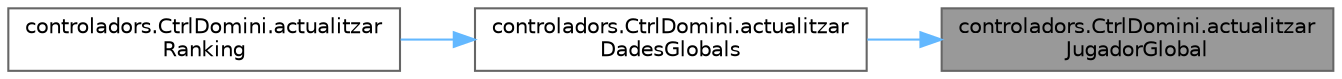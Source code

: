digraph "controladors.CtrlDomini.actualitzarJugadorGlobal"
{
 // INTERACTIVE_SVG=YES
 // LATEX_PDF_SIZE
  bgcolor="transparent";
  edge [fontname=Helvetica,fontsize=10,labelfontname=Helvetica,labelfontsize=10];
  node [fontname=Helvetica,fontsize=10,shape=box,height=0.2,width=0.4];
  rankdir="RL";
  Node1 [id="Node000001",label="controladors.CtrlDomini.actualitzar\lJugadorGlobal",height=0.2,width=0.4,color="gray40", fillcolor="grey60", style="filled", fontcolor="black",tooltip="Actualitza les dades globals d'un jugador."];
  Node1 -> Node2 [id="edge1_Node000001_Node000002",dir="back",color="steelblue1",style="solid",tooltip=" "];
  Node2 [id="Node000002",label="controladors.CtrlDomini.actualitzar\lDadesGlobals",height=0.2,width=0.4,color="grey40", fillcolor="white", style="filled",URL="$classcontroladors_1_1_ctrl_domini.html#a9b8102ac23ea03ea525c42517a8dbbbc",tooltip="Actualitza les dades globals dels jugadors després d'una partida."];
  Node2 -> Node3 [id="edge2_Node000002_Node000003",dir="back",color="steelblue1",style="solid",tooltip=" "];
  Node3 [id="Node000003",label="controladors.CtrlDomini.actualitzar\lRanking",height=0.2,width=0.4,color="grey40", fillcolor="white", style="filled",URL="$classcontroladors_1_1_ctrl_domini.html#af2774b364abee1ac4832823ff1b0d556",tooltip="Actualitza el rànquing després d'una partida."];
}
